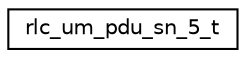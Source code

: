 digraph "Graphical Class Hierarchy"
{
 // LATEX_PDF_SIZE
  edge [fontname="Helvetica",fontsize="10",labelfontname="Helvetica",labelfontsize="10"];
  node [fontname="Helvetica",fontsize="10",shape=record];
  rankdir="LR";
  Node0 [label="rlc_um_pdu_sn_5_t",height=0.2,width=0.4,color="black", fillcolor="white", style="filled",URL="$structrlc__um__pdu__sn__5__t.html",tooltip="Structure helping coding and decoding the first byte of a UMD PDU."];
}
